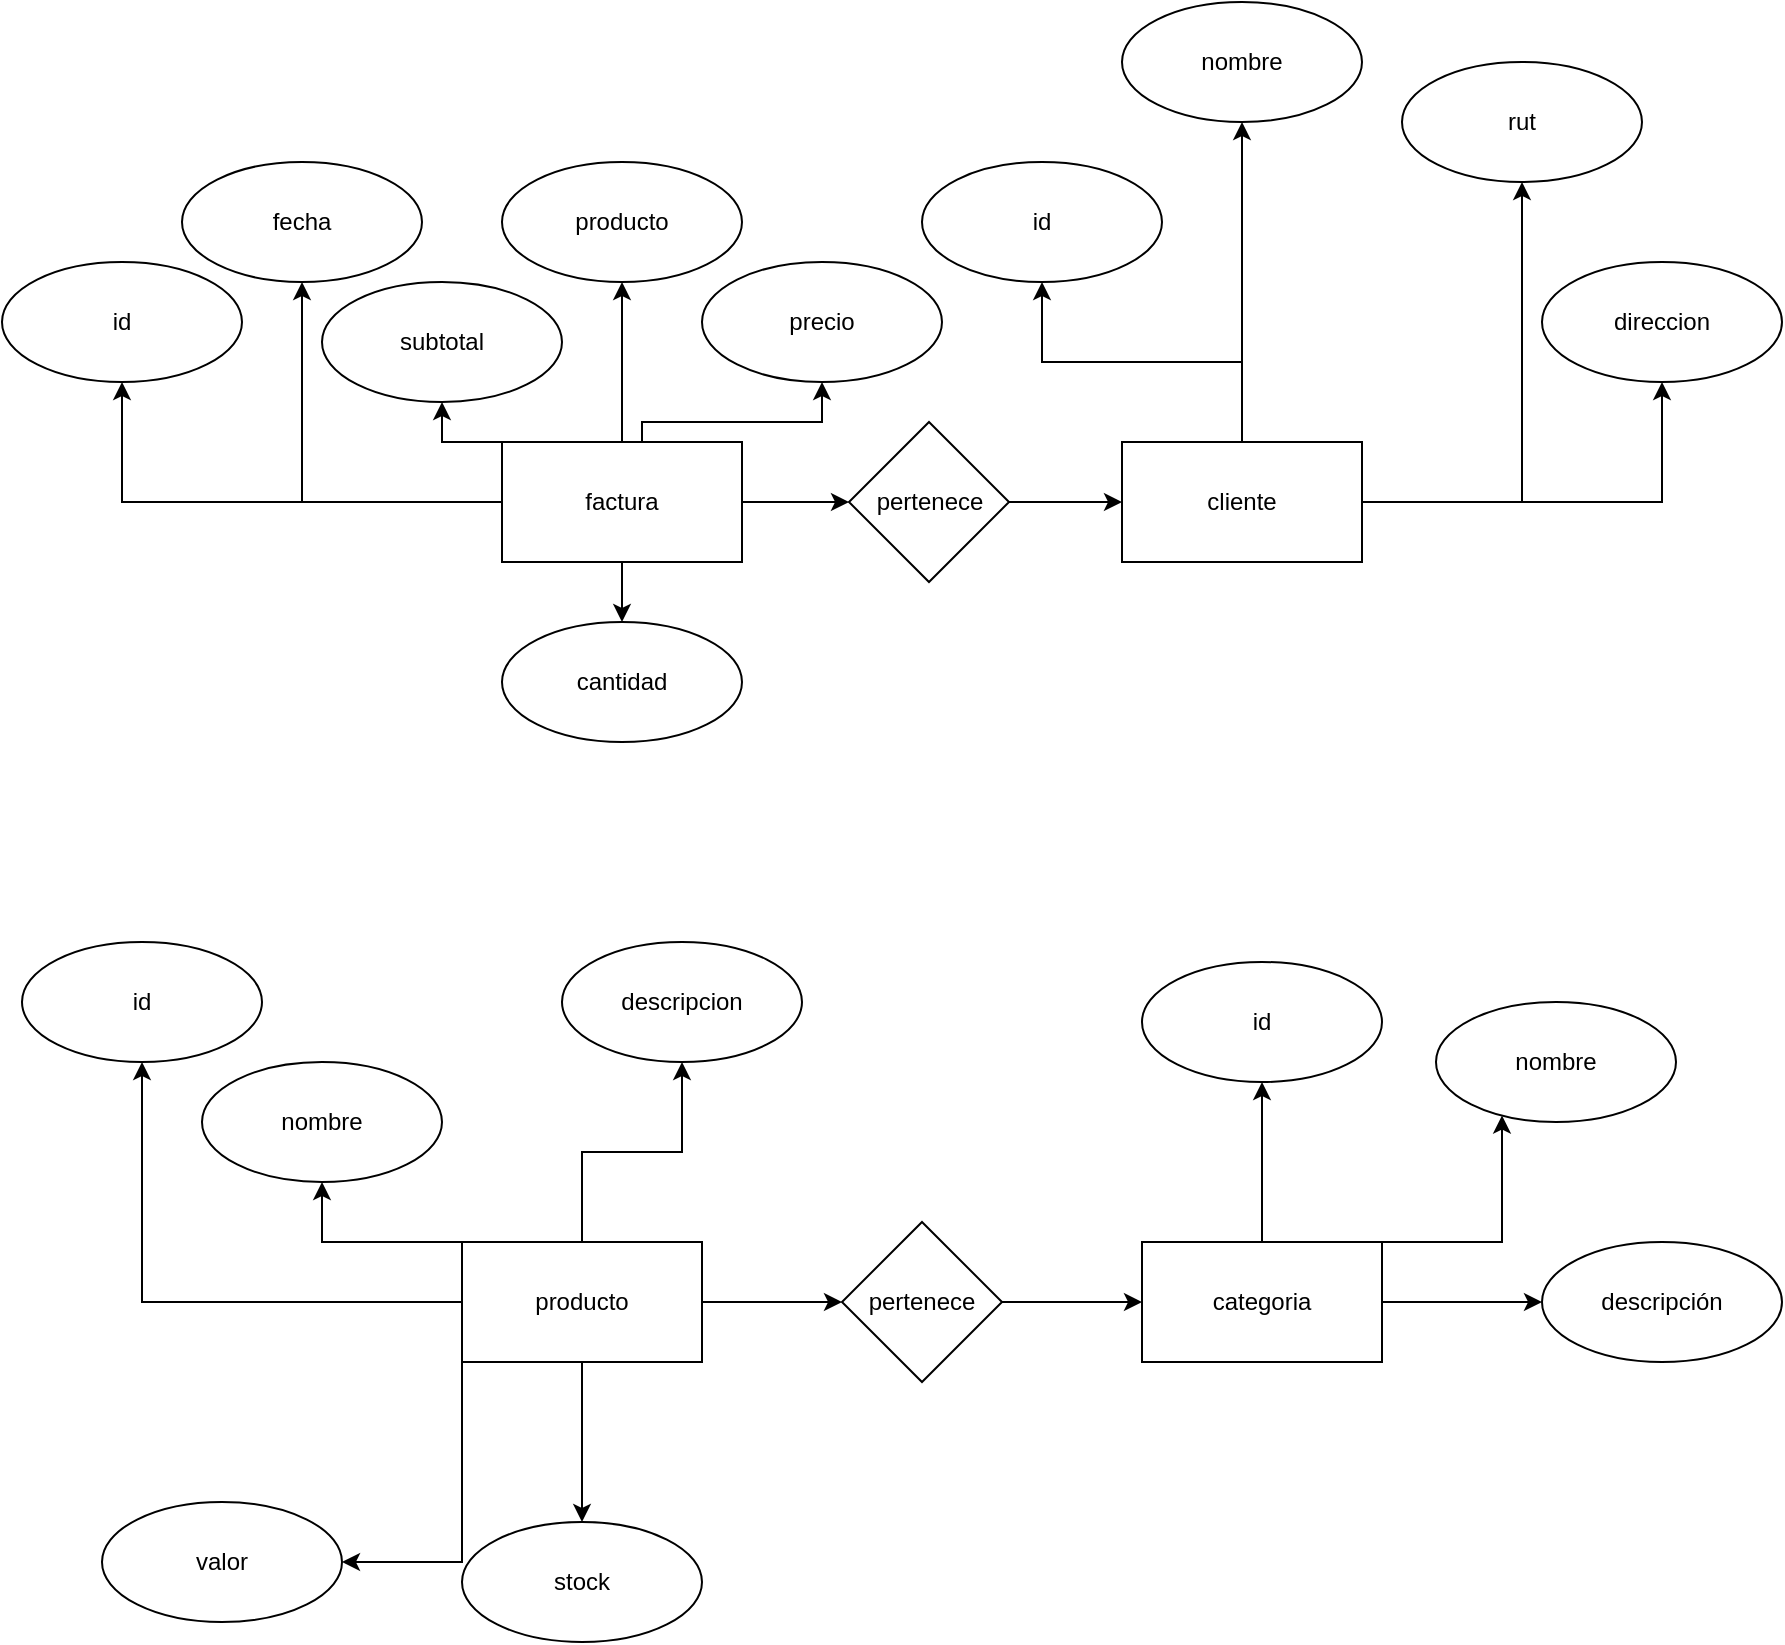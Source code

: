 <mxfile version="17.4.6" type="device" pages="4"><diagram id="P6w0uv30zOsBvmtGJei1" name="m_conceptual"><mxGraphModel dx="1638" dy="1634" grid="1" gridSize="10" guides="1" tooltips="1" connect="1" arrows="1" fold="1" page="1" pageScale="1" pageWidth="827" pageHeight="1169" math="0" shadow="0"><root><mxCell id="0"/><mxCell id="1" parent="0"/><mxCell id="r1qXbjk6oD8Ke7uG_w0A-7" value="" style="edgeStyle=orthogonalEdgeStyle;rounded=0;orthogonalLoop=1;jettySize=auto;html=1;" edge="1" parent="1" source="r1qXbjk6oD8Ke7uG_w0A-1" target="r1qXbjk6oD8Ke7uG_w0A-6"><mxGeometry relative="1" as="geometry"/></mxCell><mxCell id="r1qXbjk6oD8Ke7uG_w0A-9" value="" style="edgeStyle=orthogonalEdgeStyle;rounded=0;orthogonalLoop=1;jettySize=auto;html=1;" edge="1" parent="1" source="r1qXbjk6oD8Ke7uG_w0A-1" target="r1qXbjk6oD8Ke7uG_w0A-8"><mxGeometry relative="1" as="geometry"/></mxCell><mxCell id="r1qXbjk6oD8Ke7uG_w0A-11" value="" style="edgeStyle=orthogonalEdgeStyle;rounded=0;orthogonalLoop=1;jettySize=auto;html=1;" edge="1" parent="1" source="r1qXbjk6oD8Ke7uG_w0A-1" target="r1qXbjk6oD8Ke7uG_w0A-10"><mxGeometry relative="1" as="geometry"/></mxCell><mxCell id="r1qXbjk6oD8Ke7uG_w0A-13" value="" style="edgeStyle=orthogonalEdgeStyle;rounded=0;orthogonalLoop=1;jettySize=auto;html=1;" edge="1" parent="1" source="r1qXbjk6oD8Ke7uG_w0A-1" target="r1qXbjk6oD8Ke7uG_w0A-12"><mxGeometry relative="1" as="geometry"><Array as="points"><mxPoint x="310" y="170"/><mxPoint x="400" y="170"/></Array></mxGeometry></mxCell><mxCell id="r1qXbjk6oD8Ke7uG_w0A-15" value="" style="edgeStyle=orthogonalEdgeStyle;rounded=0;orthogonalLoop=1;jettySize=auto;html=1;" edge="1" parent="1" source="r1qXbjk6oD8Ke7uG_w0A-1" target="r1qXbjk6oD8Ke7uG_w0A-14"><mxGeometry relative="1" as="geometry"><Array as="points"><mxPoint x="210" y="180"/></Array></mxGeometry></mxCell><mxCell id="r1qXbjk6oD8Ke7uG_w0A-25" value="" style="edgeStyle=orthogonalEdgeStyle;rounded=0;orthogonalLoop=1;jettySize=auto;html=1;" edge="1" parent="1" source="r1qXbjk6oD8Ke7uG_w0A-1" target="r1qXbjk6oD8Ke7uG_w0A-24"><mxGeometry relative="1" as="geometry"/></mxCell><mxCell id="r1qXbjk6oD8Ke7uG_w0A-49" value="" style="edgeStyle=orthogonalEdgeStyle;rounded=0;orthogonalLoop=1;jettySize=auto;html=1;" edge="1" parent="1" source="r1qXbjk6oD8Ke7uG_w0A-1" target="r1qXbjk6oD8Ke7uG_w0A-48"><mxGeometry relative="1" as="geometry"/></mxCell><mxCell id="r1qXbjk6oD8Ke7uG_w0A-1" value="factura" style="rounded=0;whiteSpace=wrap;html=1;" vertex="1" parent="1"><mxGeometry x="240" y="180" width="120" height="60" as="geometry"/></mxCell><mxCell id="r1qXbjk6oD8Ke7uG_w0A-17" value="" style="edgeStyle=orthogonalEdgeStyle;rounded=0;orthogonalLoop=1;jettySize=auto;html=1;" edge="1" parent="1" source="r1qXbjk6oD8Ke7uG_w0A-2" target="r1qXbjk6oD8Ke7uG_w0A-16"><mxGeometry relative="1" as="geometry"/></mxCell><mxCell id="r1qXbjk6oD8Ke7uG_w0A-19" value="" style="edgeStyle=orthogonalEdgeStyle;rounded=0;orthogonalLoop=1;jettySize=auto;html=1;" edge="1" parent="1" source="r1qXbjk6oD8Ke7uG_w0A-2" target="r1qXbjk6oD8Ke7uG_w0A-18"><mxGeometry relative="1" as="geometry"/></mxCell><mxCell id="r1qXbjk6oD8Ke7uG_w0A-21" value="" style="edgeStyle=orthogonalEdgeStyle;rounded=0;orthogonalLoop=1;jettySize=auto;html=1;" edge="1" parent="1" source="r1qXbjk6oD8Ke7uG_w0A-2" target="r1qXbjk6oD8Ke7uG_w0A-20"><mxGeometry relative="1" as="geometry"/></mxCell><mxCell id="r1qXbjk6oD8Ke7uG_w0A-23" value="" style="edgeStyle=orthogonalEdgeStyle;rounded=0;orthogonalLoop=1;jettySize=auto;html=1;" edge="1" parent="1" source="r1qXbjk6oD8Ke7uG_w0A-2" target="r1qXbjk6oD8Ke7uG_w0A-22"><mxGeometry relative="1" as="geometry"/></mxCell><mxCell id="r1qXbjk6oD8Ke7uG_w0A-2" value="cliente" style="rounded=0;whiteSpace=wrap;html=1;" vertex="1" parent="1"><mxGeometry x="550" y="180" width="120" height="60" as="geometry"/></mxCell><mxCell id="r1qXbjk6oD8Ke7uG_w0A-28" value="" style="edgeStyle=orthogonalEdgeStyle;rounded=0;orthogonalLoop=1;jettySize=auto;html=1;" edge="1" parent="1" source="r1qXbjk6oD8Ke7uG_w0A-3" target="r1qXbjk6oD8Ke7uG_w0A-27"><mxGeometry relative="1" as="geometry"/></mxCell><mxCell id="r1qXbjk6oD8Ke7uG_w0A-31" value="" style="edgeStyle=orthogonalEdgeStyle;rounded=0;orthogonalLoop=1;jettySize=auto;html=1;" edge="1" parent="1" source="r1qXbjk6oD8Ke7uG_w0A-3" target="r1qXbjk6oD8Ke7uG_w0A-30"><mxGeometry relative="1" as="geometry"><Array as="points"><mxPoint x="150" y="580"/></Array></mxGeometry></mxCell><mxCell id="r1qXbjk6oD8Ke7uG_w0A-33" value="" style="edgeStyle=orthogonalEdgeStyle;rounded=0;orthogonalLoop=1;jettySize=auto;html=1;" edge="1" parent="1" source="r1qXbjk6oD8Ke7uG_w0A-3" target="r1qXbjk6oD8Ke7uG_w0A-32"><mxGeometry relative="1" as="geometry"/></mxCell><mxCell id="r1qXbjk6oD8Ke7uG_w0A-35" value="" style="edgeStyle=orthogonalEdgeStyle;rounded=0;orthogonalLoop=1;jettySize=auto;html=1;" edge="1" parent="1" source="r1qXbjk6oD8Ke7uG_w0A-3" target="r1qXbjk6oD8Ke7uG_w0A-34"><mxGeometry relative="1" as="geometry"/></mxCell><mxCell id="r1qXbjk6oD8Ke7uG_w0A-45" value="" style="edgeStyle=orthogonalEdgeStyle;rounded=0;orthogonalLoop=1;jettySize=auto;html=1;" edge="1" parent="1" source="r1qXbjk6oD8Ke7uG_w0A-3" target="r1qXbjk6oD8Ke7uG_w0A-44"><mxGeometry relative="1" as="geometry"/></mxCell><mxCell id="r1qXbjk6oD8Ke7uG_w0A-47" value="" style="edgeStyle=orthogonalEdgeStyle;rounded=0;orthogonalLoop=1;jettySize=auto;html=1;" edge="1" parent="1" source="r1qXbjk6oD8Ke7uG_w0A-3" target="r1qXbjk6oD8Ke7uG_w0A-46"><mxGeometry relative="1" as="geometry"><Array as="points"><mxPoint x="220" y="740"/></Array></mxGeometry></mxCell><mxCell id="r1qXbjk6oD8Ke7uG_w0A-3" value="producto" style="rounded=0;whiteSpace=wrap;html=1;" vertex="1" parent="1"><mxGeometry x="220" y="580" width="120" height="60" as="geometry"/></mxCell><mxCell id="r1qXbjk6oD8Ke7uG_w0A-37" value="" style="edgeStyle=orthogonalEdgeStyle;rounded=0;orthogonalLoop=1;jettySize=auto;html=1;" edge="1" parent="1" source="r1qXbjk6oD8Ke7uG_w0A-4" target="r1qXbjk6oD8Ke7uG_w0A-36"><mxGeometry relative="1" as="geometry"/></mxCell><mxCell id="r1qXbjk6oD8Ke7uG_w0A-39" value="" style="edgeStyle=orthogonalEdgeStyle;rounded=0;orthogonalLoop=1;jettySize=auto;html=1;" edge="1" parent="1" source="r1qXbjk6oD8Ke7uG_w0A-4" target="r1qXbjk6oD8Ke7uG_w0A-38"><mxGeometry relative="1" as="geometry"/></mxCell><mxCell id="r1qXbjk6oD8Ke7uG_w0A-41" value="" style="edgeStyle=orthogonalEdgeStyle;rounded=0;orthogonalLoop=1;jettySize=auto;html=1;" edge="1" parent="1" source="r1qXbjk6oD8Ke7uG_w0A-4" target="r1qXbjk6oD8Ke7uG_w0A-40"><mxGeometry relative="1" as="geometry"><Array as="points"><mxPoint x="740" y="580"/></Array></mxGeometry></mxCell><mxCell id="r1qXbjk6oD8Ke7uG_w0A-4" value="categoria" style="rounded=0;whiteSpace=wrap;html=1;" vertex="1" parent="1"><mxGeometry x="560" y="580" width="120" height="60" as="geometry"/></mxCell><mxCell id="r1qXbjk6oD8Ke7uG_w0A-6" value="producto" style="ellipse;whiteSpace=wrap;html=1;rounded=0;" vertex="1" parent="1"><mxGeometry x="240" y="40" width="120" height="60" as="geometry"/></mxCell><mxCell id="r1qXbjk6oD8Ke7uG_w0A-8" value="id" style="ellipse;whiteSpace=wrap;html=1;rounded=0;" vertex="1" parent="1"><mxGeometry x="-10" y="90" width="120" height="60" as="geometry"/></mxCell><mxCell id="r1qXbjk6oD8Ke7uG_w0A-10" value="fecha" style="ellipse;whiteSpace=wrap;html=1;rounded=0;" vertex="1" parent="1"><mxGeometry x="80" y="40" width="120" height="60" as="geometry"/></mxCell><mxCell id="r1qXbjk6oD8Ke7uG_w0A-12" value="precio" style="ellipse;whiteSpace=wrap;html=1;rounded=0;" vertex="1" parent="1"><mxGeometry x="340" y="90" width="120" height="60" as="geometry"/></mxCell><mxCell id="r1qXbjk6oD8Ke7uG_w0A-14" value="subtotal" style="ellipse;whiteSpace=wrap;html=1;rounded=0;" vertex="1" parent="1"><mxGeometry x="150" y="100" width="120" height="60" as="geometry"/></mxCell><mxCell id="r1qXbjk6oD8Ke7uG_w0A-16" value="direccion" style="ellipse;whiteSpace=wrap;html=1;rounded=0;" vertex="1" parent="1"><mxGeometry x="760" y="90" width="120" height="60" as="geometry"/></mxCell><mxCell id="r1qXbjk6oD8Ke7uG_w0A-18" value="id" style="ellipse;whiteSpace=wrap;html=1;rounded=0;" vertex="1" parent="1"><mxGeometry x="450" y="40" width="120" height="60" as="geometry"/></mxCell><mxCell id="r1qXbjk6oD8Ke7uG_w0A-20" value="rut" style="ellipse;whiteSpace=wrap;html=1;rounded=0;" vertex="1" parent="1"><mxGeometry x="690" y="-10" width="120" height="60" as="geometry"/></mxCell><mxCell id="r1qXbjk6oD8Ke7uG_w0A-22" value="nombre" style="ellipse;whiteSpace=wrap;html=1;rounded=0;" vertex="1" parent="1"><mxGeometry x="550" y="-40" width="120" height="60" as="geometry"/></mxCell><mxCell id="r1qXbjk6oD8Ke7uG_w0A-26" value="" style="edgeStyle=orthogonalEdgeStyle;rounded=0;orthogonalLoop=1;jettySize=auto;html=1;" edge="1" parent="1" source="r1qXbjk6oD8Ke7uG_w0A-24" target="r1qXbjk6oD8Ke7uG_w0A-2"><mxGeometry relative="1" as="geometry"/></mxCell><mxCell id="r1qXbjk6oD8Ke7uG_w0A-24" value="pertenece" style="rhombus;whiteSpace=wrap;html=1;rounded=0;" vertex="1" parent="1"><mxGeometry x="413.5" y="170" width="80" height="80" as="geometry"/></mxCell><mxCell id="r1qXbjk6oD8Ke7uG_w0A-29" value="" style="edgeStyle=orthogonalEdgeStyle;rounded=0;orthogonalLoop=1;jettySize=auto;html=1;" edge="1" parent="1" source="r1qXbjk6oD8Ke7uG_w0A-27" target="r1qXbjk6oD8Ke7uG_w0A-4"><mxGeometry relative="1" as="geometry"/></mxCell><mxCell id="r1qXbjk6oD8Ke7uG_w0A-27" value="pertenece" style="rhombus;whiteSpace=wrap;html=1;rounded=0;" vertex="1" parent="1"><mxGeometry x="410" y="570" width="80" height="80" as="geometry"/></mxCell><mxCell id="r1qXbjk6oD8Ke7uG_w0A-30" value="nombre" style="ellipse;whiteSpace=wrap;html=1;rounded=0;" vertex="1" parent="1"><mxGeometry x="90" y="490" width="120" height="60" as="geometry"/></mxCell><mxCell id="r1qXbjk6oD8Ke7uG_w0A-32" value="descripcion" style="ellipse;whiteSpace=wrap;html=1;rounded=0;" vertex="1" parent="1"><mxGeometry x="270" y="430" width="120" height="60" as="geometry"/></mxCell><mxCell id="r1qXbjk6oD8Ke7uG_w0A-34" value="id" style="ellipse;whiteSpace=wrap;html=1;rounded=0;" vertex="1" parent="1"><mxGeometry y="430" width="120" height="60" as="geometry"/></mxCell><mxCell id="r1qXbjk6oD8Ke7uG_w0A-36" value="id" style="ellipse;whiteSpace=wrap;html=1;rounded=0;" vertex="1" parent="1"><mxGeometry x="560" y="440" width="120" height="60" as="geometry"/></mxCell><mxCell id="r1qXbjk6oD8Ke7uG_w0A-38" value="descripción" style="ellipse;whiteSpace=wrap;html=1;rounded=0;" vertex="1" parent="1"><mxGeometry x="760" y="580" width="120" height="60" as="geometry"/></mxCell><mxCell id="r1qXbjk6oD8Ke7uG_w0A-40" value="nombre" style="ellipse;whiteSpace=wrap;html=1;rounded=0;" vertex="1" parent="1"><mxGeometry x="707" y="460" width="120" height="60" as="geometry"/></mxCell><mxCell id="r1qXbjk6oD8Ke7uG_w0A-44" value="stock" style="ellipse;whiteSpace=wrap;html=1;rounded=0;" vertex="1" parent="1"><mxGeometry x="220" y="720" width="120" height="60" as="geometry"/></mxCell><mxCell id="r1qXbjk6oD8Ke7uG_w0A-46" value="valor" style="ellipse;whiteSpace=wrap;html=1;rounded=0;" vertex="1" parent="1"><mxGeometry x="40" y="710" width="120" height="60" as="geometry"/></mxCell><mxCell id="r1qXbjk6oD8Ke7uG_w0A-48" value="cantidad" style="ellipse;whiteSpace=wrap;html=1;rounded=0;" vertex="1" parent="1"><mxGeometry x="240" y="270" width="120" height="60" as="geometry"/></mxCell></root></mxGraphModel></diagram><diagram id="_8n0L3GSByYEz0yK7e12" name="m_lógico"><mxGraphModel dx="811" dy="465" grid="1" gridSize="10" guides="1" tooltips="1" connect="1" arrows="1" fold="1" page="1" pageScale="1" pageWidth="827" pageHeight="1169" math="0" shadow="0"><root><mxCell id="0"/><mxCell id="1" parent="0"/><mxCell id="mAUOWZo2OBmRZ2Vvmx1o-1" value="factura" style="swimlane;fontStyle=0;childLayout=stackLayout;horizontal=1;startSize=26;horizontalStack=0;resizeParent=1;resizeParentMax=0;resizeLast=0;collapsible=1;marginBottom=0;align=center;fontSize=14;" vertex="1" parent="1"><mxGeometry x="450" y="40" width="160" height="240" as="geometry"/></mxCell><mxCell id="mAUOWZo2OBmRZ2Vvmx1o-2" value="id" style="text;strokeColor=none;fillColor=none;spacingLeft=4;spacingRight=4;overflow=hidden;rotatable=0;points=[[0,0.5],[1,0.5]];portConstraint=eastwest;fontSize=12;" vertex="1" parent="mAUOWZo2OBmRZ2Vvmx1o-1"><mxGeometry y="26" width="160" height="30" as="geometry"/></mxCell><mxCell id="mAUOWZo2OBmRZ2Vvmx1o-3" value="id_cliente" style="text;strokeColor=none;fillColor=none;spacingLeft=4;spacingRight=4;overflow=hidden;rotatable=0;points=[[0,0.5],[1,0.5]];portConstraint=eastwest;fontSize=12;" vertex="1" parent="mAUOWZo2OBmRZ2Vvmx1o-1"><mxGeometry y="56" width="160" height="30" as="geometry"/></mxCell><mxCell id="mAUOWZo2OBmRZ2Vvmx1o-17" value="fecha" style="text;strokeColor=none;fillColor=none;spacingLeft=4;spacingRight=4;overflow=hidden;rotatable=0;points=[[0,0.5],[1,0.5]];portConstraint=eastwest;fontSize=12;" vertex="1" parent="mAUOWZo2OBmRZ2Vvmx1o-1"><mxGeometry y="86" width="160" height="30" as="geometry"/></mxCell><mxCell id="mAUOWZo2OBmRZ2Vvmx1o-18" value="subtotal" style="text;strokeColor=none;fillColor=none;spacingLeft=4;spacingRight=4;overflow=hidden;rotatable=0;points=[[0,0.5],[1,0.5]];portConstraint=eastwest;fontSize=12;" vertex="1" parent="mAUOWZo2OBmRZ2Vvmx1o-1"><mxGeometry y="116" width="160" height="30" as="geometry"/></mxCell><mxCell id="mAUOWZo2OBmRZ2Vvmx1o-19" value="id_producto" style="text;strokeColor=none;fillColor=none;spacingLeft=4;spacingRight=4;overflow=hidden;rotatable=0;points=[[0,0.5],[1,0.5]];portConstraint=eastwest;fontSize=12;" vertex="1" parent="mAUOWZo2OBmRZ2Vvmx1o-1"><mxGeometry y="146" width="160" height="30" as="geometry"/></mxCell><mxCell id="mAUOWZo2OBmRZ2Vvmx1o-4" value="precio" style="text;strokeColor=none;fillColor=none;spacingLeft=4;spacingRight=4;overflow=hidden;rotatable=0;points=[[0,0.5],[1,0.5]];portConstraint=eastwest;fontSize=12;" vertex="1" parent="mAUOWZo2OBmRZ2Vvmx1o-1"><mxGeometry y="176" width="160" height="34" as="geometry"/></mxCell><mxCell id="mAUOWZo2OBmRZ2Vvmx1o-20" value="cantidad" style="text;strokeColor=none;fillColor=none;spacingLeft=4;spacingRight=4;overflow=hidden;rotatable=0;points=[[0,0.5],[1,0.5]];portConstraint=eastwest;fontSize=12;" vertex="1" parent="mAUOWZo2OBmRZ2Vvmx1o-1"><mxGeometry y="210" width="160" height="30" as="geometry"/></mxCell><mxCell id="mAUOWZo2OBmRZ2Vvmx1o-5" value="producto" style="swimlane;fontStyle=0;childLayout=stackLayout;horizontal=1;startSize=26;horizontalStack=0;resizeParent=1;resizeParentMax=0;resizeLast=0;collapsible=1;marginBottom=0;align=center;fontSize=14;" vertex="1" parent="1"><mxGeometry x="710" y="130" width="160" height="150" as="geometry"/></mxCell><mxCell id="mAUOWZo2OBmRZ2Vvmx1o-6" value="id" style="text;strokeColor=none;fillColor=none;spacingLeft=4;spacingRight=4;overflow=hidden;rotatable=0;points=[[0,0.5],[1,0.5]];portConstraint=eastwest;fontSize=12;" vertex="1" parent="mAUOWZo2OBmRZ2Vvmx1o-5"><mxGeometry y="26" width="160" height="30" as="geometry"/></mxCell><mxCell id="mAUOWZo2OBmRZ2Vvmx1o-22" value="nombre" style="text;strokeColor=none;fillColor=none;spacingLeft=4;spacingRight=4;overflow=hidden;rotatable=0;points=[[0,0.5],[1,0.5]];portConstraint=eastwest;fontSize=12;" vertex="1" parent="mAUOWZo2OBmRZ2Vvmx1o-5"><mxGeometry y="56" width="160" height="30" as="geometry"/></mxCell><mxCell id="mAUOWZo2OBmRZ2Vvmx1o-7" value="id_categoria" style="text;strokeColor=none;fillColor=none;spacingLeft=4;spacingRight=4;overflow=hidden;rotatable=0;points=[[0,0.5],[1,0.5]];portConstraint=eastwest;fontSize=12;" vertex="1" parent="mAUOWZo2OBmRZ2Vvmx1o-5"><mxGeometry y="86" width="160" height="30" as="geometry"/></mxCell><mxCell id="mAUOWZo2OBmRZ2Vvmx1o-8" value="descripcion" style="text;strokeColor=none;fillColor=none;spacingLeft=4;spacingRight=4;overflow=hidden;rotatable=0;points=[[0,0.5],[1,0.5]];portConstraint=eastwest;fontSize=12;" vertex="1" parent="mAUOWZo2OBmRZ2Vvmx1o-5"><mxGeometry y="116" width="160" height="34" as="geometry"/></mxCell><mxCell id="mAUOWZo2OBmRZ2Vvmx1o-9" value="clientes" style="swimlane;fontStyle=0;childLayout=stackLayout;horizontal=1;startSize=26;horizontalStack=0;resizeParent=1;resizeParentMax=0;resizeLast=0;collapsible=1;marginBottom=0;align=center;fontSize=14;" vertex="1" parent="1"><mxGeometry x="190" y="60" width="160" height="150" as="geometry"/></mxCell><mxCell id="mAUOWZo2OBmRZ2Vvmx1o-10" value="id" style="text;strokeColor=none;fillColor=none;spacingLeft=4;spacingRight=4;overflow=hidden;rotatable=0;points=[[0,0.5],[1,0.5]];portConstraint=eastwest;fontSize=12;" vertex="1" parent="mAUOWZo2OBmRZ2Vvmx1o-9"><mxGeometry y="26" width="160" height="30" as="geometry"/></mxCell><mxCell id="mAUOWZo2OBmRZ2Vvmx1o-11" value="nombre" style="text;strokeColor=none;fillColor=none;spacingLeft=4;spacingRight=4;overflow=hidden;rotatable=0;points=[[0,0.5],[1,0.5]];portConstraint=eastwest;fontSize=12;" vertex="1" parent="mAUOWZo2OBmRZ2Vvmx1o-9"><mxGeometry y="56" width="160" height="30" as="geometry"/></mxCell><mxCell id="mAUOWZo2OBmRZ2Vvmx1o-12" value="rut" style="text;strokeColor=none;fillColor=none;spacingLeft=4;spacingRight=4;overflow=hidden;rotatable=0;points=[[0,0.5],[1,0.5]];portConstraint=eastwest;fontSize=12;" vertex="1" parent="mAUOWZo2OBmRZ2Vvmx1o-9"><mxGeometry y="86" width="160" height="34" as="geometry"/></mxCell><mxCell id="mAUOWZo2OBmRZ2Vvmx1o-21" value="direccion" style="text;strokeColor=none;fillColor=none;spacingLeft=4;spacingRight=4;overflow=hidden;rotatable=0;points=[[0,0.5],[1,0.5]];portConstraint=eastwest;fontSize=12;" vertex="1" parent="mAUOWZo2OBmRZ2Vvmx1o-9"><mxGeometry y="120" width="160" height="30" as="geometry"/></mxCell><mxCell id="mAUOWZo2OBmRZ2Vvmx1o-13" value="categoria" style="swimlane;fontStyle=0;childLayout=stackLayout;horizontal=1;startSize=26;horizontalStack=0;resizeParent=1;resizeParentMax=0;resizeLast=0;collapsible=1;marginBottom=0;align=center;fontSize=14;" vertex="1" parent="1"><mxGeometry x="450" y="320" width="160" height="116" as="geometry"/></mxCell><mxCell id="mAUOWZo2OBmRZ2Vvmx1o-14" value="id" style="text;strokeColor=none;fillColor=none;spacingLeft=4;spacingRight=4;overflow=hidden;rotatable=0;points=[[0,0.5],[1,0.5]];portConstraint=eastwest;fontSize=12;" vertex="1" parent="mAUOWZo2OBmRZ2Vvmx1o-13"><mxGeometry y="26" width="160" height="30" as="geometry"/></mxCell><mxCell id="mAUOWZo2OBmRZ2Vvmx1o-15" value="nombre" style="text;strokeColor=none;fillColor=none;spacingLeft=4;spacingRight=4;overflow=hidden;rotatable=0;points=[[0,0.5],[1,0.5]];portConstraint=eastwest;fontSize=12;" vertex="1" parent="mAUOWZo2OBmRZ2Vvmx1o-13"><mxGeometry y="56" width="160" height="30" as="geometry"/></mxCell><mxCell id="mAUOWZo2OBmRZ2Vvmx1o-16" value="descripcion" style="text;strokeColor=none;fillColor=none;spacingLeft=4;spacingRight=4;overflow=hidden;rotatable=0;points=[[0,0.5],[1,0.5]];portConstraint=eastwest;fontSize=12;" vertex="1" parent="mAUOWZo2OBmRZ2Vvmx1o-13"><mxGeometry y="86" width="160" height="30" as="geometry"/></mxCell><mxCell id="xE8SVcsk_gd-8-tWqrJk-1" value="" style="edgeStyle=entityRelationEdgeStyle;fontSize=12;html=1;endArrow=ERoneToMany;rounded=0;" edge="1" parent="1"><mxGeometry width="100" height="100" relative="1" as="geometry"><mxPoint x="350" y="185" as="sourcePoint"/><mxPoint x="450" y="85" as="targetPoint"/></mxGeometry></mxCell><mxCell id="xE8SVcsk_gd-8-tWqrJk-2" value="" style="edgeStyle=entityRelationEdgeStyle;fontSize=12;html=1;endArrow=ERmany;startArrow=ERmany;rounded=0;" edge="1" parent="1"><mxGeometry width="100" height="100" relative="1" as="geometry"><mxPoint x="610" y="270" as="sourcePoint"/><mxPoint x="710" y="170" as="targetPoint"/></mxGeometry></mxCell><mxCell id="xE8SVcsk_gd-8-tWqrJk-3" value="" style="edgeStyle=entityRelationEdgeStyle;fontSize=12;html=1;endArrow=ERoneToMany;rounded=0;" edge="1" parent="1"><mxGeometry width="100" height="100" relative="1" as="geometry"><mxPoint x="610" y="360" as="sourcePoint"/><mxPoint x="710" y="260" as="targetPoint"/></mxGeometry></mxCell></root></mxGraphModel></diagram><diagram name="Copy of Page-2" id="USxz__ITJhJQ0sLAx7_x"><mxGraphModel dx="811" dy="465" grid="1" gridSize="10" guides="1" tooltips="1" connect="1" arrows="1" fold="1" page="1" pageScale="1" pageWidth="827" pageHeight="1169" math="0" shadow="0"><root><mxCell id="sLGoaFkB-JNsngiLSac0-0"/><mxCell id="sLGoaFkB-JNsngiLSac0-1" parent="sLGoaFkB-JNsngiLSac0-0"/><mxCell id="sLGoaFkB-JNsngiLSac0-2" value="factura" style="swimlane;fontStyle=0;childLayout=stackLayout;horizontal=1;startSize=26;horizontalStack=0;resizeParent=1;resizeParentMax=0;resizeLast=0;collapsible=1;marginBottom=0;align=center;fontSize=14;" vertex="1" parent="sLGoaFkB-JNsngiLSac0-1"><mxGeometry x="540" y="50" width="160" height="240" as="geometry"/></mxCell><mxCell id="sLGoaFkB-JNsngiLSac0-3" value="id INT (PK)" style="text;strokeColor=none;fillColor=none;spacingLeft=4;spacingRight=4;overflow=hidden;rotatable=0;points=[[0,0.5],[1,0.5]];portConstraint=eastwest;fontSize=12;" vertex="1" parent="sLGoaFkB-JNsngiLSac0-2"><mxGeometry y="26" width="160" height="30" as="geometry"/></mxCell><mxCell id="sLGoaFkB-JNsngiLSac0-4" value="id_cliente INT (FK)" style="text;strokeColor=none;fillColor=none;spacingLeft=4;spacingRight=4;overflow=hidden;rotatable=0;points=[[0,0.5],[1,0.5]];portConstraint=eastwest;fontSize=12;" vertex="1" parent="sLGoaFkB-JNsngiLSac0-2"><mxGeometry y="56" width="160" height="30" as="geometry"/></mxCell><mxCell id="sLGoaFkB-JNsngiLSac0-5" value="fecha DATE" style="text;strokeColor=none;fillColor=none;spacingLeft=4;spacingRight=4;overflow=hidden;rotatable=0;points=[[0,0.5],[1,0.5]];portConstraint=eastwest;fontSize=12;" vertex="1" parent="sLGoaFkB-JNsngiLSac0-2"><mxGeometry y="86" width="160" height="30" as="geometry"/></mxCell><mxCell id="sLGoaFkB-JNsngiLSac0-6" value="subtotal FLOAT" style="text;strokeColor=none;fillColor=none;spacingLeft=4;spacingRight=4;overflow=hidden;rotatable=0;points=[[0,0.5],[1,0.5]];portConstraint=eastwest;fontSize=12;" vertex="1" parent="sLGoaFkB-JNsngiLSac0-2"><mxGeometry y="116" width="160" height="30" as="geometry"/></mxCell><mxCell id="sLGoaFkB-JNsngiLSac0-7" value="id_producto INT" style="text;strokeColor=none;fillColor=none;spacingLeft=4;spacingRight=4;overflow=hidden;rotatable=0;points=[[0,0.5],[1,0.5]];portConstraint=eastwest;fontSize=12;" vertex="1" parent="sLGoaFkB-JNsngiLSac0-2"><mxGeometry y="146" width="160" height="30" as="geometry"/></mxCell><mxCell id="sLGoaFkB-JNsngiLSac0-8" value="precio FLOAT" style="text;strokeColor=none;fillColor=none;spacingLeft=4;spacingRight=4;overflow=hidden;rotatable=0;points=[[0,0.5],[1,0.5]];portConstraint=eastwest;fontSize=12;" vertex="1" parent="sLGoaFkB-JNsngiLSac0-2"><mxGeometry y="176" width="160" height="34" as="geometry"/></mxCell><mxCell id="sLGoaFkB-JNsngiLSac0-9" value="cantidad INT" style="text;strokeColor=none;fillColor=none;spacingLeft=4;spacingRight=4;overflow=hidden;rotatable=0;points=[[0,0.5],[1,0.5]];portConstraint=eastwest;fontSize=12;" vertex="1" parent="sLGoaFkB-JNsngiLSac0-2"><mxGeometry y="210" width="160" height="30" as="geometry"/></mxCell><mxCell id="sLGoaFkB-JNsngiLSac0-10" value="producto" style="swimlane;fontStyle=0;childLayout=stackLayout;horizontal=1;startSize=26;horizontalStack=0;resizeParent=1;resizeParentMax=0;resizeLast=0;collapsible=1;marginBottom=0;align=center;fontSize=14;" vertex="1" parent="sLGoaFkB-JNsngiLSac0-1"><mxGeometry x="380" y="330" width="190" height="218" as="geometry"/></mxCell><mxCell id="sLGoaFkB-JNsngiLSac0-11" value="id INT (PK)" style="text;strokeColor=none;fillColor=none;spacingLeft=4;spacingRight=4;overflow=hidden;rotatable=0;points=[[0,0.5],[1,0.5]];portConstraint=eastwest;fontSize=12;" vertex="1" parent="sLGoaFkB-JNsngiLSac0-10"><mxGeometry y="26" width="190" height="30" as="geometry"/></mxCell><mxCell id="sLGoaFkB-JNsngiLSac0-12" value="nombre VARCHAR(50)" style="text;strokeColor=none;fillColor=none;spacingLeft=4;spacingRight=4;overflow=hidden;rotatable=0;points=[[0,0.5],[1,0.5]];portConstraint=eastwest;fontSize=12;" vertex="1" parent="sLGoaFkB-JNsngiLSac0-10"><mxGeometry y="56" width="190" height="30" as="geometry"/></mxCell><mxCell id="sLGoaFkB-JNsngiLSac0-14" value="descripcion VARCHAR(50)&#10;&#10;" style="text;strokeColor=none;fillColor=none;spacingLeft=4;spacingRight=4;overflow=hidden;rotatable=0;points=[[0,0.5],[1,0.5]];portConstraint=eastwest;fontSize=12;" vertex="1" parent="sLGoaFkB-JNsngiLSac0-10"><mxGeometry y="86" width="190" height="34" as="geometry"/></mxCell><mxCell id="sLGoaFkB-JNsngiLSac0-13" value="id_categoria INT (FK)" style="text;strokeColor=none;fillColor=none;spacingLeft=4;spacingRight=4;overflow=hidden;rotatable=0;points=[[0,0.5],[1,0.5]];portConstraint=eastwest;fontSize=12;" vertex="1" parent="sLGoaFkB-JNsngiLSac0-10"><mxGeometry y="120" width="190" height="30" as="geometry"/></mxCell><mxCell id="rFEe4sYNTMxZTeo0dSAY-0" value="valor FLOAT" style="text;strokeColor=none;fillColor=none;spacingLeft=4;spacingRight=4;overflow=hidden;rotatable=0;points=[[0,0.5],[1,0.5]];portConstraint=eastwest;fontSize=12;" vertex="1" parent="sLGoaFkB-JNsngiLSac0-10"><mxGeometry y="150" width="190" height="34" as="geometry"/></mxCell><mxCell id="rFEe4sYNTMxZTeo0dSAY-1" value="stock INT" style="text;strokeColor=none;fillColor=none;spacingLeft=4;spacingRight=4;overflow=hidden;rotatable=0;points=[[0,0.5],[1,0.5]];portConstraint=eastwest;fontSize=12;" vertex="1" parent="sLGoaFkB-JNsngiLSac0-10"><mxGeometry y="184" width="190" height="34" as="geometry"/></mxCell><mxCell id="sLGoaFkB-JNsngiLSac0-15" value="clientes" style="swimlane;fontStyle=0;childLayout=stackLayout;horizontal=1;startSize=26;horizontalStack=0;resizeParent=1;resizeParentMax=0;resizeLast=0;collapsible=1;marginBottom=0;align=center;fontSize=14;" vertex="1" parent="sLGoaFkB-JNsngiLSac0-1"><mxGeometry x="280" y="70" width="160" height="150" as="geometry"/></mxCell><mxCell id="sLGoaFkB-JNsngiLSac0-16" value="id INT (PK)" style="text;strokeColor=none;fillColor=none;spacingLeft=4;spacingRight=4;overflow=hidden;rotatable=0;points=[[0,0.5],[1,0.5]];portConstraint=eastwest;fontSize=12;" vertex="1" parent="sLGoaFkB-JNsngiLSac0-15"><mxGeometry y="26" width="160" height="30" as="geometry"/></mxCell><mxCell id="sLGoaFkB-JNsngiLSac0-17" value="nombre VARCHAR(50)" style="text;strokeColor=none;fillColor=none;spacingLeft=4;spacingRight=4;overflow=hidden;rotatable=0;points=[[0,0.5],[1,0.5]];portConstraint=eastwest;fontSize=12;" vertex="1" parent="sLGoaFkB-JNsngiLSac0-15"><mxGeometry y="56" width="160" height="30" as="geometry"/></mxCell><mxCell id="sLGoaFkB-JNsngiLSac0-18" value="rut VARCHAR(12)" style="text;strokeColor=none;fillColor=none;spacingLeft=4;spacingRight=4;overflow=hidden;rotatable=0;points=[[0,0.5],[1,0.5]];portConstraint=eastwest;fontSize=12;" vertex="1" parent="sLGoaFkB-JNsngiLSac0-15"><mxGeometry y="86" width="160" height="34" as="geometry"/></mxCell><mxCell id="sLGoaFkB-JNsngiLSac0-19" value="direccion VARCHAR(50)" style="text;strokeColor=none;fillColor=none;spacingLeft=4;spacingRight=4;overflow=hidden;rotatable=0;points=[[0,0.5],[1,0.5]];portConstraint=eastwest;fontSize=12;" vertex="1" parent="sLGoaFkB-JNsngiLSac0-15"><mxGeometry y="120" width="160" height="30" as="geometry"/></mxCell><mxCell id="sLGoaFkB-JNsngiLSac0-20" value="categoria" style="swimlane;fontStyle=0;childLayout=stackLayout;horizontal=1;startSize=26;horizontalStack=0;resizeParent=1;resizeParentMax=0;resizeLast=0;collapsible=1;marginBottom=0;align=center;fontSize=14;" vertex="1" parent="sLGoaFkB-JNsngiLSac0-1"><mxGeometry x="120" y="381" width="160" height="116" as="geometry"/></mxCell><mxCell id="sLGoaFkB-JNsngiLSac0-21" value="id INT (PK)" style="text;strokeColor=none;fillColor=none;spacingLeft=4;spacingRight=4;overflow=hidden;rotatable=0;points=[[0,0.5],[1,0.5]];portConstraint=eastwest;fontSize=12;" vertex="1" parent="sLGoaFkB-JNsngiLSac0-20"><mxGeometry y="26" width="160" height="30" as="geometry"/></mxCell><mxCell id="sLGoaFkB-JNsngiLSac0-22" value="nombre VARCHAR(50)" style="text;strokeColor=none;fillColor=none;spacingLeft=4;spacingRight=4;overflow=hidden;rotatable=0;points=[[0,0.5],[1,0.5]];portConstraint=eastwest;fontSize=12;" vertex="1" parent="sLGoaFkB-JNsngiLSac0-20"><mxGeometry y="56" width="160" height="30" as="geometry"/></mxCell><mxCell id="sLGoaFkB-JNsngiLSac0-23" value="descripcion VARCHAR(50)" style="text;strokeColor=none;fillColor=none;spacingLeft=4;spacingRight=4;overflow=hidden;rotatable=0;points=[[0,0.5],[1,0.5]];portConstraint=eastwest;fontSize=12;" vertex="1" parent="sLGoaFkB-JNsngiLSac0-20"><mxGeometry y="86" width="160" height="30" as="geometry"/></mxCell><mxCell id="sLGoaFkB-JNsngiLSac0-24" value="" style="edgeStyle=entityRelationEdgeStyle;fontSize=12;html=1;endArrow=ERoneToMany;rounded=0;" edge="1" parent="sLGoaFkB-JNsngiLSac0-1"><mxGeometry width="100" height="100" relative="1" as="geometry"><mxPoint x="440" y="200" as="sourcePoint"/><mxPoint x="540" y="100" as="targetPoint"/></mxGeometry></mxCell><mxCell id="sLGoaFkB-JNsngiLSac0-25" value="" style="edgeStyle=entityRelationEdgeStyle;fontSize=12;html=1;endArrow=ERmany;startArrow=ERmany;rounded=0;" edge="1" parent="sLGoaFkB-JNsngiLSac0-1"><mxGeometry width="100" height="100" relative="1" as="geometry"><mxPoint x="570" y="370" as="sourcePoint"/><mxPoint x="540" y="260" as="targetPoint"/></mxGeometry></mxCell><mxCell id="sLGoaFkB-JNsngiLSac0-26" value="" style="edgeStyle=entityRelationEdgeStyle;fontSize=12;html=1;endArrow=ERoneToMany;rounded=0;" edge="1" parent="sLGoaFkB-JNsngiLSac0-1"><mxGeometry width="100" height="100" relative="1" as="geometry"><mxPoint x="280" y="470" as="sourcePoint"/><mxPoint x="380" y="370" as="targetPoint"/></mxGeometry></mxCell></root></mxGraphModel></diagram><diagram name="Copy of Copy of Page-2" id="E-KmJyeWIlBst-xKjLlP"><mxGraphModel dx="1081" dy="620" grid="1" gridSize="10" guides="1" tooltips="1" connect="1" arrows="1" fold="1" page="1" pageScale="1" pageWidth="827" pageHeight="1169" math="0" shadow="0"><root><mxCell id="AJwTYCi22rMHubn6gk4N-0"/><mxCell id="AJwTYCi22rMHubn6gk4N-1" parent="AJwTYCi22rMHubn6gk4N-0"/><mxCell id="AJwTYCi22rMHubn6gk4N-2" value="factura" style="swimlane;fontStyle=0;childLayout=stackLayout;horizontal=1;startSize=26;horizontalStack=0;resizeParent=1;resizeParentMax=0;resizeLast=0;collapsible=1;marginBottom=0;align=center;fontSize=14;" vertex="1" parent="AJwTYCi22rMHubn6gk4N-1"><mxGeometry x="540" y="50" width="160" height="146" as="geometry"/></mxCell><mxCell id="AJwTYCi22rMHubn6gk4N-3" value="id INT (PK)" style="text;strokeColor=none;fillColor=none;spacingLeft=4;spacingRight=4;overflow=hidden;rotatable=0;points=[[0,0.5],[1,0.5]];portConstraint=eastwest;fontSize=12;" vertex="1" parent="AJwTYCi22rMHubn6gk4N-2"><mxGeometry y="26" width="160" height="30" as="geometry"/></mxCell><mxCell id="AJwTYCi22rMHubn6gk4N-4" value="id_cliente INT (FK)" style="text;strokeColor=none;fillColor=none;spacingLeft=4;spacingRight=4;overflow=hidden;rotatable=0;points=[[0,0.5],[1,0.5]];portConstraint=eastwest;fontSize=12;" vertex="1" parent="AJwTYCi22rMHubn6gk4N-2"><mxGeometry y="56" width="160" height="30" as="geometry"/></mxCell><mxCell id="AJwTYCi22rMHubn6gk4N-5" value="fecha DATE" style="text;strokeColor=none;fillColor=none;spacingLeft=4;spacingRight=4;overflow=hidden;rotatable=0;points=[[0,0.5],[1,0.5]];portConstraint=eastwest;fontSize=12;" vertex="1" parent="AJwTYCi22rMHubn6gk4N-2"><mxGeometry y="86" width="160" height="30" as="geometry"/></mxCell><mxCell id="AJwTYCi22rMHubn6gk4N-6" value="subtotal FLOAT" style="text;strokeColor=none;fillColor=none;spacingLeft=4;spacingRight=4;overflow=hidden;rotatable=0;points=[[0,0.5],[1,0.5]];portConstraint=eastwest;fontSize=12;" vertex="1" parent="AJwTYCi22rMHubn6gk4N-2"><mxGeometry y="116" width="160" height="30" as="geometry"/></mxCell><mxCell id="AJwTYCi22rMHubn6gk4N-10" value="producto" style="swimlane;fontStyle=0;childLayout=stackLayout;horizontal=1;startSize=26;horizontalStack=0;resizeParent=1;resizeParentMax=0;resizeLast=0;collapsible=1;marginBottom=0;align=center;fontSize=14;" vertex="1" parent="AJwTYCi22rMHubn6gk4N-1"><mxGeometry x="525" y="476" width="190" height="218" as="geometry"/></mxCell><mxCell id="AJwTYCi22rMHubn6gk4N-11" value="id INT (PK)" style="text;strokeColor=none;fillColor=none;spacingLeft=4;spacingRight=4;overflow=hidden;rotatable=0;points=[[0,0.5],[1,0.5]];portConstraint=eastwest;fontSize=12;" vertex="1" parent="AJwTYCi22rMHubn6gk4N-10"><mxGeometry y="26" width="190" height="30" as="geometry"/></mxCell><mxCell id="AJwTYCi22rMHubn6gk4N-14" value="id_categoria INT (FK)" style="text;strokeColor=none;fillColor=none;spacingLeft=4;spacingRight=4;overflow=hidden;rotatable=0;points=[[0,0.5],[1,0.5]];portConstraint=eastwest;fontSize=12;" vertex="1" parent="AJwTYCi22rMHubn6gk4N-10"><mxGeometry y="56" width="190" height="30" as="geometry"/></mxCell><mxCell id="AJwTYCi22rMHubn6gk4N-12" value="nombre VARCHAR(50)" style="text;strokeColor=none;fillColor=none;spacingLeft=4;spacingRight=4;overflow=hidden;rotatable=0;points=[[0,0.5],[1,0.5]];portConstraint=eastwest;fontSize=12;" vertex="1" parent="AJwTYCi22rMHubn6gk4N-10"><mxGeometry y="86" width="190" height="30" as="geometry"/></mxCell><mxCell id="AJwTYCi22rMHubn6gk4N-13" value="descripcion VARCHAR(50)&#10;&#10;" style="text;strokeColor=none;fillColor=none;spacingLeft=4;spacingRight=4;overflow=hidden;rotatable=0;points=[[0,0.5],[1,0.5]];portConstraint=eastwest;fontSize=12;" vertex="1" parent="AJwTYCi22rMHubn6gk4N-10"><mxGeometry y="116" width="190" height="34" as="geometry"/></mxCell><mxCell id="AJwTYCi22rMHubn6gk4N-15" value="valor FLOAT" style="text;strokeColor=none;fillColor=none;spacingLeft=4;spacingRight=4;overflow=hidden;rotatable=0;points=[[0,0.5],[1,0.5]];portConstraint=eastwest;fontSize=12;" vertex="1" parent="AJwTYCi22rMHubn6gk4N-10"><mxGeometry y="150" width="190" height="34" as="geometry"/></mxCell><mxCell id="AJwTYCi22rMHubn6gk4N-16" value="stock INT" style="text;strokeColor=none;fillColor=none;spacingLeft=4;spacingRight=4;overflow=hidden;rotatable=0;points=[[0,0.5],[1,0.5]];portConstraint=eastwest;fontSize=12;" vertex="1" parent="AJwTYCi22rMHubn6gk4N-10"><mxGeometry y="184" width="190" height="34" as="geometry"/></mxCell><mxCell id="AJwTYCi22rMHubn6gk4N-17" value="clientes" style="swimlane;fontStyle=0;childLayout=stackLayout;horizontal=1;startSize=26;horizontalStack=0;resizeParent=1;resizeParentMax=0;resizeLast=0;collapsible=1;marginBottom=0;align=center;fontSize=14;" vertex="1" parent="AJwTYCi22rMHubn6gk4N-1"><mxGeometry x="280" y="70" width="160" height="150" as="geometry"/></mxCell><mxCell id="AJwTYCi22rMHubn6gk4N-18" value="id INT (PK)" style="text;strokeColor=none;fillColor=none;spacingLeft=4;spacingRight=4;overflow=hidden;rotatable=0;points=[[0,0.5],[1,0.5]];portConstraint=eastwest;fontSize=12;" vertex="1" parent="AJwTYCi22rMHubn6gk4N-17"><mxGeometry y="26" width="160" height="30" as="geometry"/></mxCell><mxCell id="AJwTYCi22rMHubn6gk4N-19" value="nombre VARCHAR(50)" style="text;strokeColor=none;fillColor=none;spacingLeft=4;spacingRight=4;overflow=hidden;rotatable=0;points=[[0,0.5],[1,0.5]];portConstraint=eastwest;fontSize=12;" vertex="1" parent="AJwTYCi22rMHubn6gk4N-17"><mxGeometry y="56" width="160" height="30" as="geometry"/></mxCell><mxCell id="AJwTYCi22rMHubn6gk4N-20" value="rut VARCHAR(12)" style="text;strokeColor=none;fillColor=none;spacingLeft=4;spacingRight=4;overflow=hidden;rotatable=0;points=[[0,0.5],[1,0.5]];portConstraint=eastwest;fontSize=12;" vertex="1" parent="AJwTYCi22rMHubn6gk4N-17"><mxGeometry y="86" width="160" height="34" as="geometry"/></mxCell><mxCell id="AJwTYCi22rMHubn6gk4N-21" value="direccion VARCHAR(50)" style="text;strokeColor=none;fillColor=none;spacingLeft=4;spacingRight=4;overflow=hidden;rotatable=0;points=[[0,0.5],[1,0.5]];portConstraint=eastwest;fontSize=12;" vertex="1" parent="AJwTYCi22rMHubn6gk4N-17"><mxGeometry y="120" width="160" height="30" as="geometry"/></mxCell><mxCell id="AJwTYCi22rMHubn6gk4N-22" value="categoria" style="swimlane;fontStyle=0;childLayout=stackLayout;horizontal=1;startSize=26;horizontalStack=0;resizeParent=1;resizeParentMax=0;resizeLast=0;collapsible=1;marginBottom=0;align=center;fontSize=14;" vertex="1" parent="AJwTYCi22rMHubn6gk4N-1"><mxGeometry x="270" y="540" width="160" height="116" as="geometry"/></mxCell><mxCell id="AJwTYCi22rMHubn6gk4N-23" value="id INT (PK)" style="text;strokeColor=none;fillColor=none;spacingLeft=4;spacingRight=4;overflow=hidden;rotatable=0;points=[[0,0.5],[1,0.5]];portConstraint=eastwest;fontSize=12;" vertex="1" parent="AJwTYCi22rMHubn6gk4N-22"><mxGeometry y="26" width="160" height="30" as="geometry"/></mxCell><mxCell id="AJwTYCi22rMHubn6gk4N-24" value="nombre VARCHAR(50)" style="text;strokeColor=none;fillColor=none;spacingLeft=4;spacingRight=4;overflow=hidden;rotatable=0;points=[[0,0.5],[1,0.5]];portConstraint=eastwest;fontSize=12;" vertex="1" parent="AJwTYCi22rMHubn6gk4N-22"><mxGeometry y="56" width="160" height="30" as="geometry"/></mxCell><mxCell id="AJwTYCi22rMHubn6gk4N-25" value="descripcion VARCHAR(50)" style="text;strokeColor=none;fillColor=none;spacingLeft=4;spacingRight=4;overflow=hidden;rotatable=0;points=[[0,0.5],[1,0.5]];portConstraint=eastwest;fontSize=12;" vertex="1" parent="AJwTYCi22rMHubn6gk4N-22"><mxGeometry y="86" width="160" height="30" as="geometry"/></mxCell><mxCell id="D3MYAABM_dmtzcqeinFs-0" value="producto_factura" style="swimlane;fontStyle=0;childLayout=stackLayout;horizontal=1;startSize=26;horizontalStack=0;resizeParent=1;resizeParentMax=0;resizeLast=0;collapsible=1;marginBottom=0;align=center;fontSize=14;" vertex="1" parent="AJwTYCi22rMHubn6gk4N-1"><mxGeometry x="590" y="280" width="160" height="116" as="geometry"/></mxCell><mxCell id="D3MYAABM_dmtzcqeinFs-1" value="id_producto INT (FK)" style="text;strokeColor=none;fillColor=none;spacingLeft=4;spacingRight=4;overflow=hidden;rotatable=0;points=[[0,0.5],[1,0.5]];portConstraint=eastwest;fontSize=12;" vertex="1" parent="D3MYAABM_dmtzcqeinFs-0"><mxGeometry y="26" width="160" height="30" as="geometry"/></mxCell><mxCell id="D3MYAABM_dmtzcqeinFs-2" value="id_factura INT (FK)" style="text;strokeColor=none;fillColor=none;spacingLeft=4;spacingRight=4;overflow=hidden;rotatable=0;points=[[0,0.5],[1,0.5]];portConstraint=eastwest;fontSize=12;" vertex="1" parent="D3MYAABM_dmtzcqeinFs-0"><mxGeometry y="56" width="160" height="30" as="geometry"/></mxCell><mxCell id="D3MYAABM_dmtzcqeinFs-3" value="cantiidad INT" style="text;strokeColor=none;fillColor=none;spacingLeft=4;spacingRight=4;overflow=hidden;rotatable=0;points=[[0,0.5],[1,0.5]];portConstraint=eastwest;fontSize=12;" vertex="1" parent="D3MYAABM_dmtzcqeinFs-0"><mxGeometry y="86" width="160" height="30" as="geometry"/></mxCell><mxCell id="D3MYAABM_dmtzcqeinFs-6" value="" style="edgeStyle=entityRelationEdgeStyle;fontSize=12;html=1;endArrow=ERmany;rounded=0;" edge="1" parent="AJwTYCi22rMHubn6gk4N-1"><mxGeometry width="100" height="100" relative="1" as="geometry"><mxPoint x="440" y="210" as="sourcePoint"/><mxPoint x="540" y="110" as="targetPoint"/></mxGeometry></mxCell><mxCell id="D3MYAABM_dmtzcqeinFs-11" value="" style="edgeStyle=entityRelationEdgeStyle;fontSize=12;html=1;endArrow=ERmany;rounded=0;" edge="1" parent="AJwTYCi22rMHubn6gk4N-1"><mxGeometry width="100" height="100" relative="1" as="geometry"><mxPoint x="425" y="640" as="sourcePoint"/><mxPoint x="525" y="540" as="targetPoint"/></mxGeometry></mxCell><mxCell id="D3MYAABM_dmtzcqeinFs-12" value="" style="edgeStyle=entityRelationEdgeStyle;fontSize=12;html=1;endArrow=ERmany;rounded=0;" edge="1" parent="AJwTYCi22rMHubn6gk4N-1"><mxGeometry width="100" height="100" relative="1" as="geometry"><mxPoint x="700" y="170" as="sourcePoint"/><mxPoint x="590" y="318" as="targetPoint"/></mxGeometry></mxCell><mxCell id="D3MYAABM_dmtzcqeinFs-16" value="" style="edgeStyle=entityRelationEdgeStyle;fontSize=12;html=1;endArrow=ERmany;rounded=0;exitX=1;exitY=0.5;exitDx=0;exitDy=0;" edge="1" parent="AJwTYCi22rMHubn6gk4N-1" source="AJwTYCi22rMHubn6gk4N-11"><mxGeometry width="100" height="100" relative="1" as="geometry"><mxPoint x="760" y="442" as="sourcePoint"/><mxPoint x="590" y="380" as="targetPoint"/></mxGeometry></mxCell></root></mxGraphModel></diagram></mxfile>